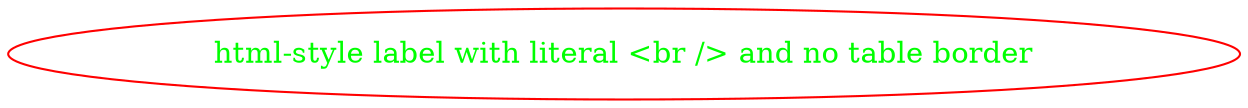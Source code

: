 digraph graph_31
{
	node_31_1
	[
		color = red
		fontcolor = green
		label = <<table border='0'><tr><td>html-style label with literal &lt;br /&gt; and no table border</td></tr></table>>
	]
}
